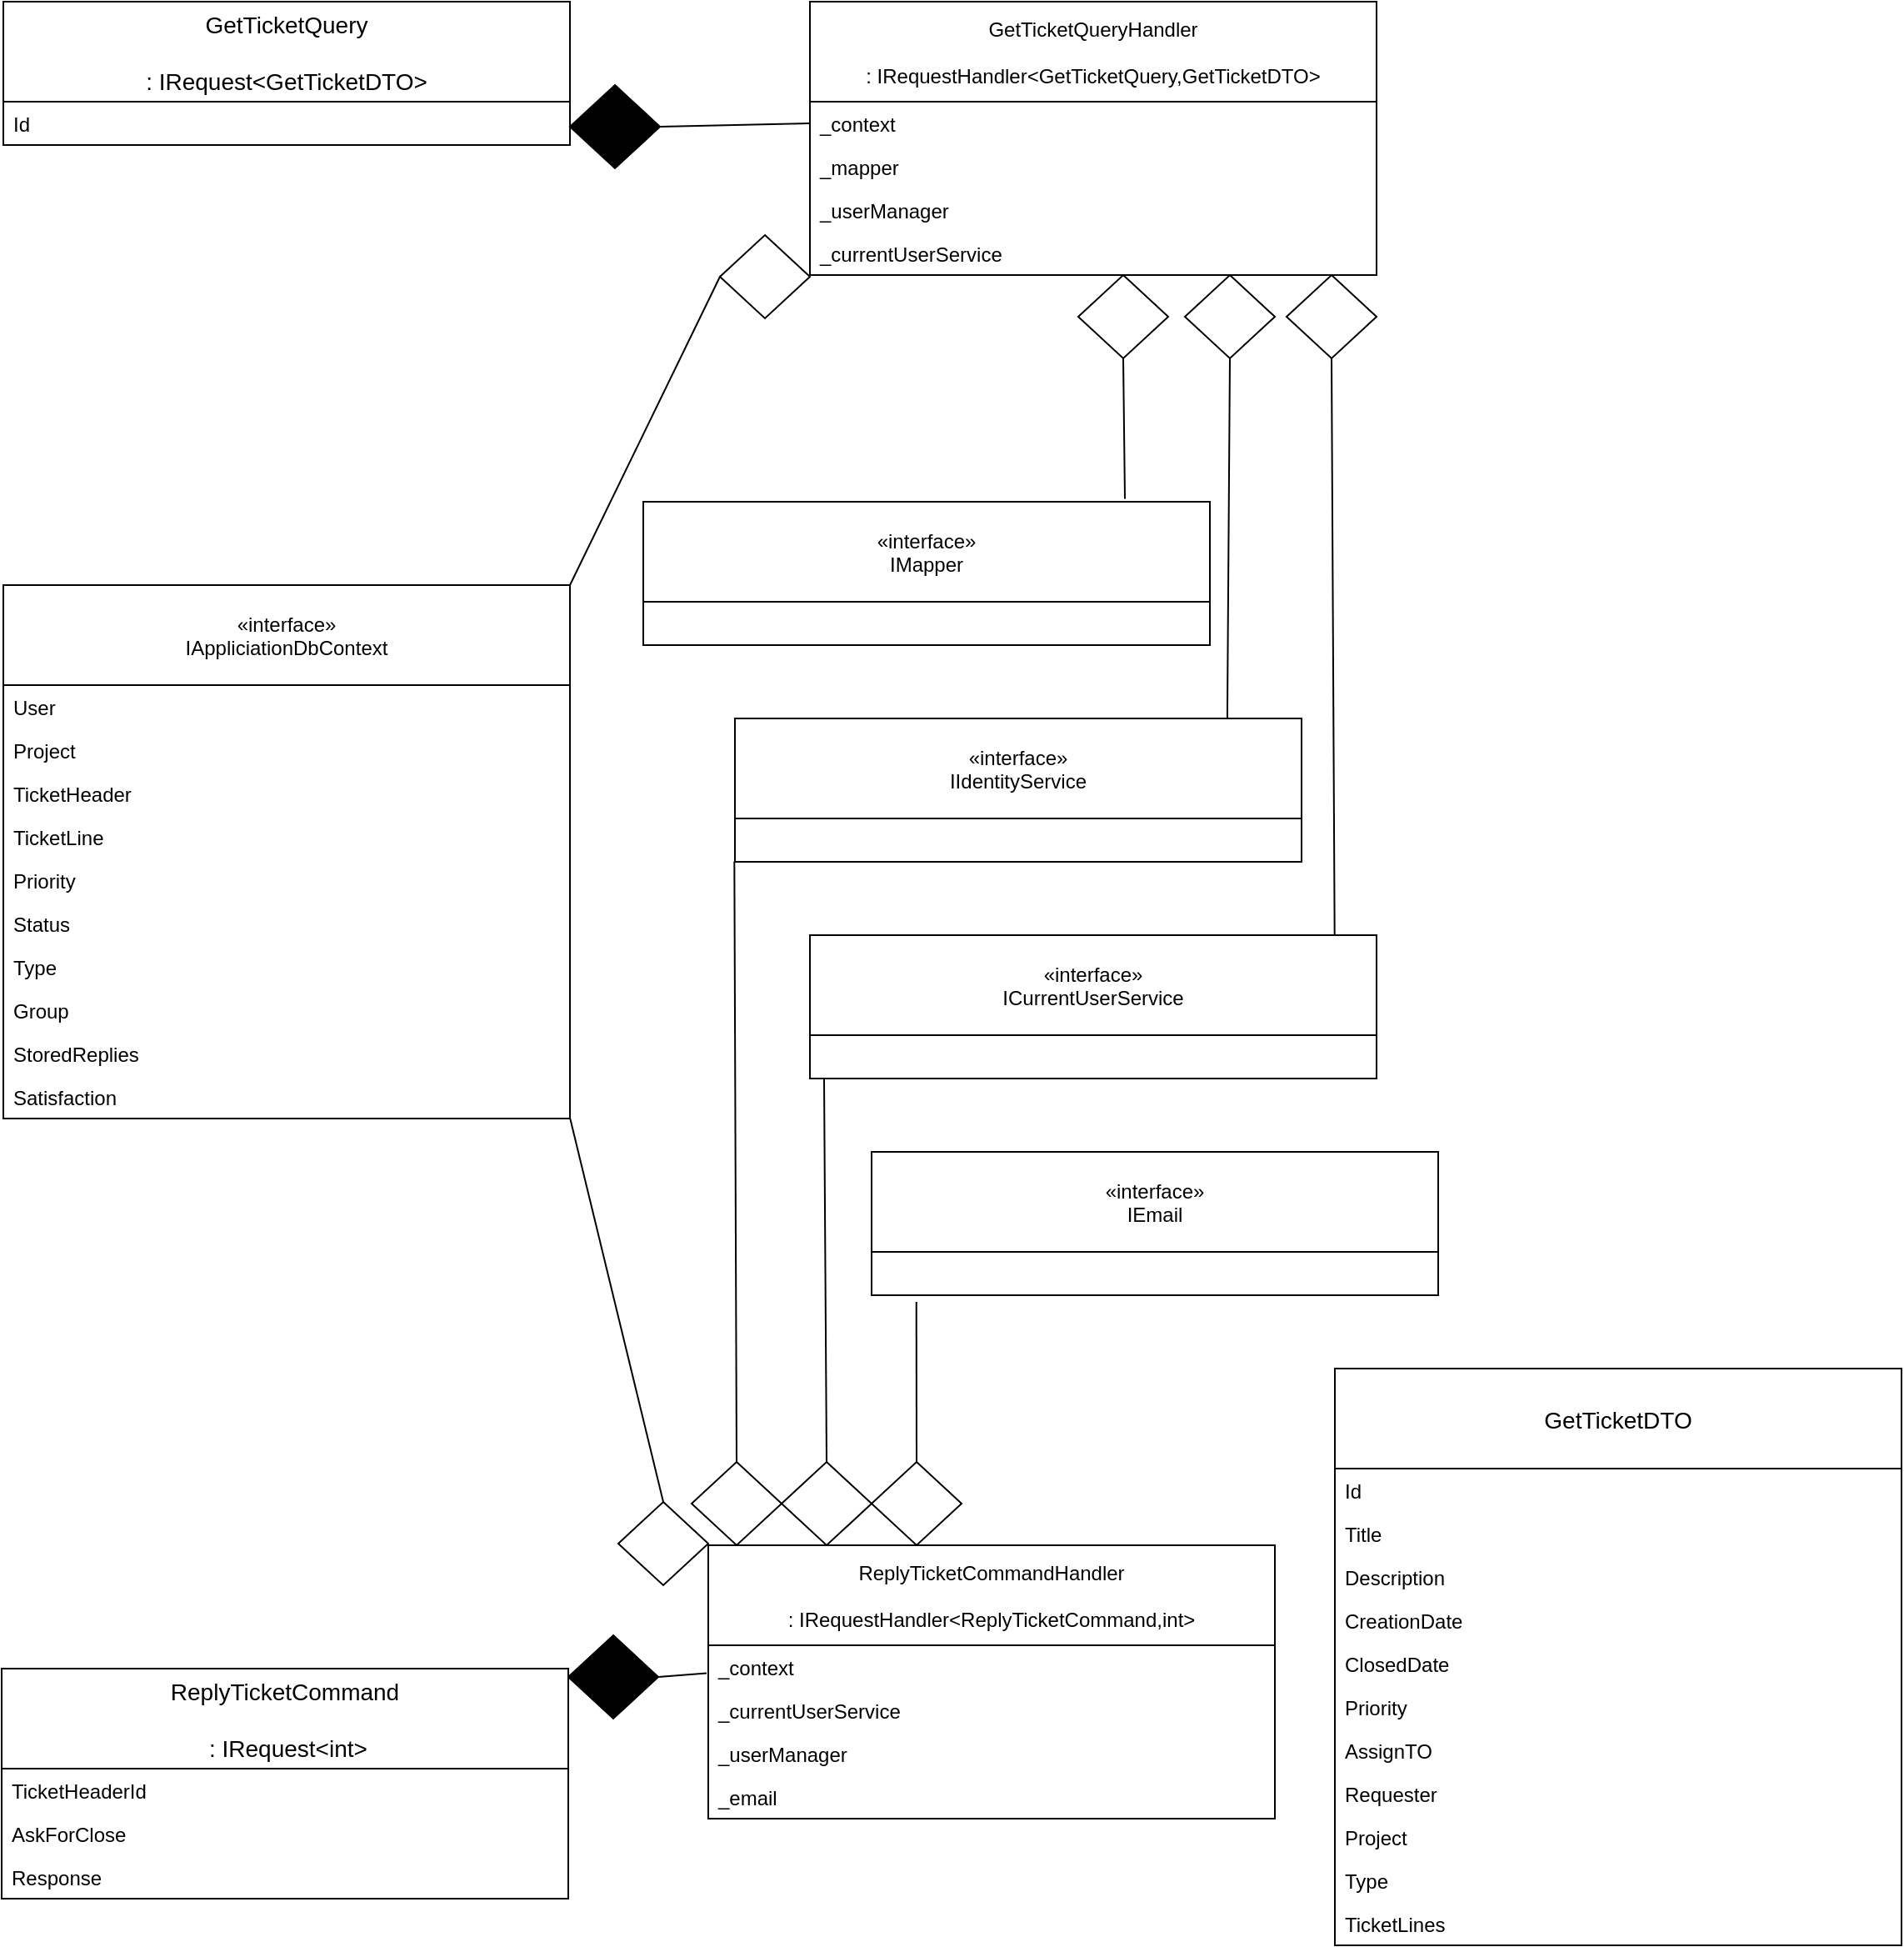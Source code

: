 <mxfile version="13.5.9" type="device"><diagram id="RY_ickRFo7CtdGnnilk1" name="Page-1"><mxGraphModel dx="1050" dy="985" grid="1" gridSize="10" guides="1" tooltips="1" connect="1" arrows="1" fold="1" page="1" pageScale="1" pageWidth="827" pageHeight="1169" math="0" shadow="0"><root><mxCell id="0"/><mxCell id="1" parent="0"/><mxCell id="Muqe_IPtZdExXZmelycw-71" value="" style="endArrow=none;html=1;entryX=0;entryY=0.5;entryDx=0;entryDy=0;exitX=1;exitY=0.5;exitDx=0;exitDy=0;exitPerimeter=0;" edge="1" parent="1" source="Muqe_IPtZdExXZmelycw-72" target="Muqe_IPtZdExXZmelycw-114"><mxGeometry width="50" height="50" relative="1" as="geometry"><mxPoint x="395" y="73" as="sourcePoint"/><mxPoint x="525" y="330" as="targetPoint"/></mxGeometry></mxCell><mxCell id="Muqe_IPtZdExXZmelycw-72" value="" style="strokeWidth=1;html=1;shape=mxgraph.flowchart.decision;whiteSpace=wrap;fillColor=#000000;" vertex="1" parent="1"><mxGeometry x="341" y="50" width="54" height="50" as="geometry"/></mxCell><mxCell id="Muqe_IPtZdExXZmelycw-73" value="" style="endArrow=none;html=1;entryX=1;entryY=0;entryDx=0;entryDy=0;exitX=0;exitY=0.5;exitDx=0;exitDy=0;exitPerimeter=0;" edge="1" parent="1" source="Muqe_IPtZdExXZmelycw-74" target="Muqe_IPtZdExXZmelycw-131"><mxGeometry width="50" height="50" relative="1" as="geometry"><mxPoint x="395" y="173" as="sourcePoint"/><mxPoint x="331" y="390" as="targetPoint"/></mxGeometry></mxCell><mxCell id="Muqe_IPtZdExXZmelycw-74" value="" style="strokeWidth=1;html=1;shape=mxgraph.flowchart.decision;whiteSpace=wrap;" vertex="1" parent="1"><mxGeometry x="431" y="140" width="54" height="50" as="geometry"/></mxCell><mxCell id="Muqe_IPtZdExXZmelycw-75" value="" style="endArrow=none;html=1;entryX=0.85;entryY=-0.02;entryDx=0;entryDy=0;exitX=0.5;exitY=1;exitDx=0;exitDy=0;exitPerimeter=0;entryPerimeter=0;" edge="1" parent="1" source="Muqe_IPtZdExXZmelycw-76" target="Muqe_IPtZdExXZmelycw-101"><mxGeometry width="50" height="50" relative="1" as="geometry"><mxPoint x="559" y="207" as="sourcePoint"/><mxPoint x="879" y="324" as="targetPoint"/></mxGeometry></mxCell><mxCell id="Muqe_IPtZdExXZmelycw-76" value="" style="strokeWidth=1;html=1;shape=mxgraph.flowchart.decision;whiteSpace=wrap;" vertex="1" parent="1"><mxGeometry x="646" y="164" width="54" height="50" as="geometry"/></mxCell><mxCell id="Muqe_IPtZdExXZmelycw-77" value="" style="endArrow=none;html=1;exitX=0.5;exitY=1;exitDx=0;exitDy=0;exitPerimeter=0;entryX=0.869;entryY=-0.006;entryDx=0;entryDy=0;entryPerimeter=0;" edge="1" parent="1" source="Muqe_IPtZdExXZmelycw-78" target="Muqe_IPtZdExXZmelycw-109"><mxGeometry width="50" height="50" relative="1" as="geometry"><mxPoint x="613" y="207" as="sourcePoint"/><mxPoint x="740" y="416" as="targetPoint"/></mxGeometry></mxCell><mxCell id="Muqe_IPtZdExXZmelycw-78" value="" style="strokeWidth=1;html=1;shape=mxgraph.flowchart.decision;whiteSpace=wrap;" vertex="1" parent="1"><mxGeometry x="710" y="164" width="54" height="50" as="geometry"/></mxCell><mxCell id="Muqe_IPtZdExXZmelycw-79" value="" style="strokeWidth=1;html=1;shape=mxgraph.flowchart.decision;whiteSpace=wrap;" vertex="1" parent="1"><mxGeometry x="771" y="164" width="54" height="50" as="geometry"/></mxCell><mxCell id="Muqe_IPtZdExXZmelycw-80" value="" style="endArrow=none;html=1;entryX=0.926;entryY=-0.002;entryDx=0;entryDy=0;exitX=0.5;exitY=1;exitDx=0;exitDy=0;exitPerimeter=0;entryPerimeter=0;" edge="1" parent="1" source="Muqe_IPtZdExXZmelycw-79" target="Muqe_IPtZdExXZmelycw-105"><mxGeometry width="50" height="50" relative="1" as="geometry"><mxPoint x="637" y="206" as="sourcePoint"/><mxPoint x="839" y="523" as="targetPoint"/></mxGeometry></mxCell><mxCell id="Muqe_IPtZdExXZmelycw-81" value="" style="endArrow=none;html=1;entryX=-0.003;entryY=0.646;entryDx=0;entryDy=0;exitX=1;exitY=0.5;exitDx=0;exitDy=0;exitPerimeter=0;entryPerimeter=0;" edge="1" parent="1" source="Muqe_IPtZdExXZmelycw-82" target="Muqe_IPtZdExXZmelycw-150"><mxGeometry width="50" height="50" relative="1" as="geometry"><mxPoint x="396" y="673" as="sourcePoint"/><mxPoint x="486" y="673" as="targetPoint"/></mxGeometry></mxCell><mxCell id="Muqe_IPtZdExXZmelycw-82" value="" style="strokeWidth=1;html=1;shape=mxgraph.flowchart.decision;whiteSpace=wrap;fillColor=#000000;" vertex="1" parent="1"><mxGeometry x="340" y="980" width="54" height="50" as="geometry"/></mxCell><mxCell id="Muqe_IPtZdExXZmelycw-83" value="" style="endArrow=none;html=1;exitX=0.5;exitY=0;exitDx=0;exitDy=0;exitPerimeter=0;entryX=0.025;entryY=0.991;entryDx=0;entryDy=0;entryPerimeter=0;" edge="1" parent="1" source="Muqe_IPtZdExXZmelycw-84" target="Muqe_IPtZdExXZmelycw-106"><mxGeometry width="50" height="50" relative="1" as="geometry"><mxPoint x="676" y="827" as="sourcePoint"/><mxPoint x="664.8" y="802.182" as="targetPoint"/></mxGeometry></mxCell><mxCell id="Muqe_IPtZdExXZmelycw-84" value="" style="strokeWidth=1;html=1;shape=mxgraph.flowchart.decision;whiteSpace=wrap;" vertex="1" parent="1"><mxGeometry x="468" y="876" width="54" height="50" as="geometry"/></mxCell><mxCell id="Muqe_IPtZdExXZmelycw-85" value="" style="strokeWidth=1;html=1;shape=mxgraph.flowchart.decision;whiteSpace=wrap;" vertex="1" parent="1"><mxGeometry x="414" y="876" width="54" height="50" as="geometry"/></mxCell><mxCell id="Muqe_IPtZdExXZmelycw-86" value="" style="endArrow=none;html=1;exitX=0.5;exitY=0;exitDx=0;exitDy=0;exitPerimeter=0;entryX=-0.001;entryY=0.991;entryDx=0;entryDy=0;entryPerimeter=0;" edge="1" parent="1" source="Muqe_IPtZdExXZmelycw-85" target="Muqe_IPtZdExXZmelycw-110"><mxGeometry width="50" height="50" relative="1" as="geometry"><mxPoint x="456" y="827" as="sourcePoint"/><mxPoint x="467.88" y="551.3" as="targetPoint"/></mxGeometry></mxCell><mxCell id="Muqe_IPtZdExXZmelycw-87" value="" style="strokeWidth=1;html=1;shape=mxgraph.flowchart.decision;whiteSpace=wrap;" vertex="1" parent="1"><mxGeometry x="370" y="900" width="54" height="50" as="geometry"/></mxCell><mxCell id="Muqe_IPtZdExXZmelycw-88" value="" style="endArrow=none;html=1;exitX=0.5;exitY=0;exitDx=0;exitDy=0;exitPerimeter=0;entryX=1;entryY=0.981;entryDx=0;entryDy=0;entryPerimeter=0;" edge="1" parent="1" source="Muqe_IPtZdExXZmelycw-87" target="Muqe_IPtZdExXZmelycw-141"><mxGeometry width="50" height="50" relative="1" as="geometry"><mxPoint x="416" y="827" as="sourcePoint"/><mxPoint x="440" y="503" as="targetPoint"/></mxGeometry></mxCell><mxCell id="Muqe_IPtZdExXZmelycw-89" value="GetTicketQuery&#10;&#10;: IRequest&lt;GetTicketDTO&gt;" style="swimlane;fontStyle=0;childLayout=stackLayout;horizontal=1;startSize=60;horizontalStack=0;resizeParent=1;resizeParentMax=0;resizeLast=0;collapsible=1;marginBottom=0;align=center;fontSize=14;" vertex="1" parent="1"><mxGeometry x="1" width="340" height="86" as="geometry"/></mxCell><mxCell id="Muqe_IPtZdExXZmelycw-90" value="Id" style="text;strokeColor=none;fillColor=none;align=left;verticalAlign=top;spacingLeft=4;spacingRight=4;overflow=hidden;rotatable=0;points=[[0,0.5],[1,0.5]];portConstraint=eastwest;" vertex="1" parent="Muqe_IPtZdExXZmelycw-89"><mxGeometry y="60" width="340" height="26" as="geometry"/></mxCell><mxCell id="Muqe_IPtZdExXZmelycw-101" value="«interface»&#10;IMapper" style="swimlane;fontStyle=0;childLayout=stackLayout;horizontal=1;startSize=60;fillColor=none;horizontalStack=0;resizeParent=1;resizeParentMax=0;resizeLast=0;collapsible=1;marginBottom=0;" vertex="1" parent="1"><mxGeometry x="385" y="300" width="340" height="86" as="geometry"/></mxCell><mxCell id="Muqe_IPtZdExXZmelycw-102" value=" " style="text;strokeColor=none;fillColor=none;align=left;verticalAlign=top;spacingLeft=4;spacingRight=4;overflow=hidden;rotatable=0;points=[[0,0.5],[1,0.5]];portConstraint=eastwest;" vertex="1" parent="Muqe_IPtZdExXZmelycw-101"><mxGeometry y="60" width="340" height="26" as="geometry"/></mxCell><mxCell id="Muqe_IPtZdExXZmelycw-105" value="«interface»&#10;ICurrentUserService" style="swimlane;fontStyle=0;childLayout=stackLayout;horizontal=1;startSize=60;fillColor=none;horizontalStack=0;resizeParent=1;resizeParentMax=0;resizeLast=0;collapsible=1;marginBottom=0;" vertex="1" parent="1"><mxGeometry x="485" y="560" width="340" height="86" as="geometry"/></mxCell><mxCell id="Muqe_IPtZdExXZmelycw-106" value=" " style="text;strokeColor=none;fillColor=none;align=left;verticalAlign=top;spacingLeft=4;spacingRight=4;overflow=hidden;rotatable=0;points=[[0,0.5],[1,0.5]];portConstraint=eastwest;" vertex="1" parent="Muqe_IPtZdExXZmelycw-105"><mxGeometry y="60" width="340" height="26" as="geometry"/></mxCell><mxCell id="Muqe_IPtZdExXZmelycw-109" value="«interface»&#10;IIdentityService" style="swimlane;fontStyle=0;childLayout=stackLayout;horizontal=1;startSize=60;fillColor=none;horizontalStack=0;resizeParent=1;resizeParentMax=0;resizeLast=0;collapsible=1;marginBottom=0;" vertex="1" parent="1"><mxGeometry x="440" y="430" width="340" height="86" as="geometry"/></mxCell><mxCell id="Muqe_IPtZdExXZmelycw-110" value=" " style="text;strokeColor=none;fillColor=none;align=left;verticalAlign=top;spacingLeft=4;spacingRight=4;overflow=hidden;rotatable=0;points=[[0,0.5],[1,0.5]];portConstraint=eastwest;" vertex="1" parent="Muqe_IPtZdExXZmelycw-109"><mxGeometry y="60" width="340" height="26" as="geometry"/></mxCell><mxCell id="Muqe_IPtZdExXZmelycw-113" value="GetTicketQueryHandler&#10;&#10;: IRequestHandler&lt;GetTicketQuery,GetTicketDTO&gt;" style="swimlane;fontStyle=0;childLayout=stackLayout;horizontal=1;startSize=60;fillColor=none;horizontalStack=0;resizeParent=1;resizeParentMax=0;resizeLast=0;collapsible=1;marginBottom=0;" vertex="1" parent="1"><mxGeometry x="485" width="340" height="164" as="geometry"/></mxCell><mxCell id="Muqe_IPtZdExXZmelycw-114" value="_context" style="text;strokeColor=none;fillColor=none;align=left;verticalAlign=top;spacingLeft=4;spacingRight=4;overflow=hidden;rotatable=0;points=[[0,0.5],[1,0.5]];portConstraint=eastwest;" vertex="1" parent="Muqe_IPtZdExXZmelycw-113"><mxGeometry y="60" width="340" height="26" as="geometry"/></mxCell><mxCell id="Muqe_IPtZdExXZmelycw-115" value="_mapper" style="text;strokeColor=none;fillColor=none;align=left;verticalAlign=top;spacingLeft=4;spacingRight=4;overflow=hidden;rotatable=0;points=[[0,0.5],[1,0.5]];portConstraint=eastwest;" vertex="1" parent="Muqe_IPtZdExXZmelycw-113"><mxGeometry y="86" width="340" height="26" as="geometry"/></mxCell><mxCell id="Muqe_IPtZdExXZmelycw-116" value="_userManager" style="text;strokeColor=none;fillColor=none;align=left;verticalAlign=top;spacingLeft=4;spacingRight=4;overflow=hidden;rotatable=0;points=[[0,0.5],[1,0.5]];portConstraint=eastwest;" vertex="1" parent="Muqe_IPtZdExXZmelycw-113"><mxGeometry y="112" width="340" height="26" as="geometry"/></mxCell><mxCell id="Muqe_IPtZdExXZmelycw-117" value="_currentUserService" style="text;strokeColor=none;fillColor=none;align=left;verticalAlign=top;spacingLeft=4;spacingRight=4;overflow=hidden;rotatable=0;points=[[0,0.5],[1,0.5]];portConstraint=eastwest;" vertex="1" parent="Muqe_IPtZdExXZmelycw-113"><mxGeometry y="138" width="340" height="26" as="geometry"/></mxCell><mxCell id="Muqe_IPtZdExXZmelycw-121" value="GetTicketDTO" style="swimlane;fontStyle=0;childLayout=stackLayout;horizontal=1;startSize=60;horizontalStack=0;resizeParent=1;resizeParentMax=0;resizeLast=0;collapsible=1;marginBottom=0;align=center;fontSize=14;" vertex="1" parent="1"><mxGeometry x="800" y="820" width="340" height="346" as="geometry"/></mxCell><mxCell id="Muqe_IPtZdExXZmelycw-122" value="Id" style="text;strokeColor=none;fillColor=none;align=left;verticalAlign=top;spacingLeft=4;spacingRight=4;overflow=hidden;rotatable=0;points=[[0,0.5],[1,0.5]];portConstraint=eastwest;" vertex="1" parent="Muqe_IPtZdExXZmelycw-121"><mxGeometry y="60" width="340" height="26" as="geometry"/></mxCell><mxCell id="Muqe_IPtZdExXZmelycw-123" value="Title" style="text;strokeColor=none;fillColor=none;align=left;verticalAlign=top;spacingLeft=4;spacingRight=4;overflow=hidden;rotatable=0;points=[[0,0.5],[1,0.5]];portConstraint=eastwest;" vertex="1" parent="Muqe_IPtZdExXZmelycw-121"><mxGeometry y="86" width="340" height="26" as="geometry"/></mxCell><mxCell id="Muqe_IPtZdExXZmelycw-124" value="Description" style="text;strokeColor=none;fillColor=none;align=left;verticalAlign=top;spacingLeft=4;spacingRight=4;overflow=hidden;rotatable=0;points=[[0,0.5],[1,0.5]];portConstraint=eastwest;" vertex="1" parent="Muqe_IPtZdExXZmelycw-121"><mxGeometry y="112" width="340" height="26" as="geometry"/></mxCell><mxCell id="Muqe_IPtZdExXZmelycw-125" value="CreationDate" style="text;strokeColor=none;fillColor=none;align=left;verticalAlign=top;spacingLeft=4;spacingRight=4;overflow=hidden;rotatable=0;points=[[0,0.5],[1,0.5]];portConstraint=eastwest;" vertex="1" parent="Muqe_IPtZdExXZmelycw-121"><mxGeometry y="138" width="340" height="26" as="geometry"/></mxCell><mxCell id="Muqe_IPtZdExXZmelycw-126" value="ClosedDate" style="text;strokeColor=none;fillColor=none;align=left;verticalAlign=top;spacingLeft=4;spacingRight=4;overflow=hidden;rotatable=0;points=[[0,0.5],[1,0.5]];portConstraint=eastwest;" vertex="1" parent="Muqe_IPtZdExXZmelycw-121"><mxGeometry y="164" width="340" height="26" as="geometry"/></mxCell><mxCell id="Muqe_IPtZdExXZmelycw-127" value="Priority" style="text;strokeColor=none;fillColor=none;align=left;verticalAlign=top;spacingLeft=4;spacingRight=4;overflow=hidden;rotatable=0;points=[[0,0.5],[1,0.5]];portConstraint=eastwest;" vertex="1" parent="Muqe_IPtZdExXZmelycw-121"><mxGeometry y="190" width="340" height="26" as="geometry"/></mxCell><mxCell id="Muqe_IPtZdExXZmelycw-128" value="AssignTO" style="text;strokeColor=none;fillColor=none;align=left;verticalAlign=top;spacingLeft=4;spacingRight=4;overflow=hidden;rotatable=0;points=[[0,0.5],[1,0.5]];portConstraint=eastwest;" vertex="1" parent="Muqe_IPtZdExXZmelycw-121"><mxGeometry y="216" width="340" height="26" as="geometry"/></mxCell><mxCell id="Muqe_IPtZdExXZmelycw-130" value="Requester" style="text;strokeColor=none;fillColor=none;align=left;verticalAlign=top;spacingLeft=4;spacingRight=4;overflow=hidden;rotatable=0;points=[[0,0.5],[1,0.5]];portConstraint=eastwest;" vertex="1" parent="Muqe_IPtZdExXZmelycw-121"><mxGeometry y="242" width="340" height="26" as="geometry"/></mxCell><mxCell id="Muqe_IPtZdExXZmelycw-171" value="Project" style="text;strokeColor=none;fillColor=none;align=left;verticalAlign=top;spacingLeft=4;spacingRight=4;overflow=hidden;rotatable=0;points=[[0,0.5],[1,0.5]];portConstraint=eastwest;" vertex="1" parent="Muqe_IPtZdExXZmelycw-121"><mxGeometry y="268" width="340" height="26" as="geometry"/></mxCell><mxCell id="Muqe_IPtZdExXZmelycw-172" value="Type" style="text;strokeColor=none;fillColor=none;align=left;verticalAlign=top;spacingLeft=4;spacingRight=4;overflow=hidden;rotatable=0;points=[[0,0.5],[1,0.5]];portConstraint=eastwest;" vertex="1" parent="Muqe_IPtZdExXZmelycw-121"><mxGeometry y="294" width="340" height="26" as="geometry"/></mxCell><mxCell id="Muqe_IPtZdExXZmelycw-173" value="TicketLines" style="text;strokeColor=none;fillColor=none;align=left;verticalAlign=top;spacingLeft=4;spacingRight=4;overflow=hidden;rotatable=0;points=[[0,0.5],[1,0.5]];portConstraint=eastwest;" vertex="1" parent="Muqe_IPtZdExXZmelycw-121"><mxGeometry y="320" width="340" height="26" as="geometry"/></mxCell><mxCell id="Muqe_IPtZdExXZmelycw-131" value="«interface»&#10;IAppliciationDbContext" style="swimlane;fontStyle=0;childLayout=stackLayout;horizontal=1;startSize=60;fillColor=none;horizontalStack=0;resizeParent=1;resizeParentMax=0;resizeLast=0;collapsible=1;marginBottom=0;" vertex="1" parent="1"><mxGeometry x="1" y="350" width="340" height="320" as="geometry"/></mxCell><mxCell id="Muqe_IPtZdExXZmelycw-132" value="User" style="text;strokeColor=none;fillColor=none;align=left;verticalAlign=top;spacingLeft=4;spacingRight=4;overflow=hidden;rotatable=0;points=[[0,0.5],[1,0.5]];portConstraint=eastwest;" vertex="1" parent="Muqe_IPtZdExXZmelycw-131"><mxGeometry y="60" width="340" height="26" as="geometry"/></mxCell><mxCell id="Muqe_IPtZdExXZmelycw-133" value="Project" style="text;strokeColor=none;fillColor=none;align=left;verticalAlign=top;spacingLeft=4;spacingRight=4;overflow=hidden;rotatable=0;points=[[0,0.5],[1,0.5]];portConstraint=eastwest;" vertex="1" parent="Muqe_IPtZdExXZmelycw-131"><mxGeometry y="86" width="340" height="26" as="geometry"/></mxCell><mxCell id="Muqe_IPtZdExXZmelycw-134" value="TicketHeader" style="text;strokeColor=none;fillColor=none;align=left;verticalAlign=top;spacingLeft=4;spacingRight=4;overflow=hidden;rotatable=0;points=[[0,0.5],[1,0.5]];portConstraint=eastwest;" vertex="1" parent="Muqe_IPtZdExXZmelycw-131"><mxGeometry y="112" width="340" height="26" as="geometry"/></mxCell><mxCell id="Muqe_IPtZdExXZmelycw-135" value="TicketLine" style="text;strokeColor=none;fillColor=none;align=left;verticalAlign=top;spacingLeft=4;spacingRight=4;overflow=hidden;rotatable=0;points=[[0,0.5],[1,0.5]];portConstraint=eastwest;" vertex="1" parent="Muqe_IPtZdExXZmelycw-131"><mxGeometry y="138" width="340" height="26" as="geometry"/></mxCell><mxCell id="Muqe_IPtZdExXZmelycw-136" value="Priority" style="text;strokeColor=none;fillColor=none;align=left;verticalAlign=top;spacingLeft=4;spacingRight=4;overflow=hidden;rotatable=0;points=[[0,0.5],[1,0.5]];portConstraint=eastwest;" vertex="1" parent="Muqe_IPtZdExXZmelycw-131"><mxGeometry y="164" width="340" height="26" as="geometry"/></mxCell><mxCell id="Muqe_IPtZdExXZmelycw-137" value="Status" style="text;strokeColor=none;fillColor=none;align=left;verticalAlign=top;spacingLeft=4;spacingRight=4;overflow=hidden;rotatable=0;points=[[0,0.5],[1,0.5]];portConstraint=eastwest;" vertex="1" parent="Muqe_IPtZdExXZmelycw-131"><mxGeometry y="190" width="340" height="26" as="geometry"/></mxCell><mxCell id="Muqe_IPtZdExXZmelycw-138" value="Type" style="text;strokeColor=none;fillColor=none;align=left;verticalAlign=top;spacingLeft=4;spacingRight=4;overflow=hidden;rotatable=0;points=[[0,0.5],[1,0.5]];portConstraint=eastwest;" vertex="1" parent="Muqe_IPtZdExXZmelycw-131"><mxGeometry y="216" width="340" height="26" as="geometry"/></mxCell><mxCell id="Muqe_IPtZdExXZmelycw-139" value="Group" style="text;strokeColor=none;fillColor=none;align=left;verticalAlign=top;spacingLeft=4;spacingRight=4;overflow=hidden;rotatable=0;points=[[0,0.5],[1,0.5]];portConstraint=eastwest;" vertex="1" parent="Muqe_IPtZdExXZmelycw-131"><mxGeometry y="242" width="340" height="26" as="geometry"/></mxCell><mxCell id="Muqe_IPtZdExXZmelycw-140" value="StoredReplies" style="text;strokeColor=none;fillColor=none;align=left;verticalAlign=top;spacingLeft=4;spacingRight=4;overflow=hidden;rotatable=0;points=[[0,0.5],[1,0.5]];portConstraint=eastwest;" vertex="1" parent="Muqe_IPtZdExXZmelycw-131"><mxGeometry y="268" width="340" height="26" as="geometry"/></mxCell><mxCell id="Muqe_IPtZdExXZmelycw-141" value="Satisfaction" style="text;strokeColor=none;fillColor=none;align=left;verticalAlign=top;spacingLeft=4;spacingRight=4;overflow=hidden;rotatable=0;points=[[0,0.5],[1,0.5]];portConstraint=eastwest;" vertex="1" parent="Muqe_IPtZdExXZmelycw-131"><mxGeometry y="294" width="340" height="26" as="geometry"/></mxCell><mxCell id="Muqe_IPtZdExXZmelycw-149" value="ReplyTicketCommandHandler&#10;&#10;: IRequestHandler&lt;ReplyTicketCommand,int&gt;" style="swimlane;fontStyle=0;childLayout=stackLayout;horizontal=1;startSize=60;fillColor=none;horizontalStack=0;resizeParent=1;resizeParentMax=0;resizeLast=0;collapsible=1;marginBottom=0;" vertex="1" parent="1"><mxGeometry x="424" y="926" width="340" height="164" as="geometry"/></mxCell><mxCell id="Muqe_IPtZdExXZmelycw-150" value="_context" style="text;strokeColor=none;fillColor=none;align=left;verticalAlign=top;spacingLeft=4;spacingRight=4;overflow=hidden;rotatable=0;points=[[0,0.5],[1,0.5]];portConstraint=eastwest;" vertex="1" parent="Muqe_IPtZdExXZmelycw-149"><mxGeometry y="60" width="340" height="26" as="geometry"/></mxCell><mxCell id="Muqe_IPtZdExXZmelycw-151" value="_currentUserService" style="text;strokeColor=none;fillColor=none;align=left;verticalAlign=top;spacingLeft=4;spacingRight=4;overflow=hidden;rotatable=0;points=[[0,0.5],[1,0.5]];portConstraint=eastwest;" vertex="1" parent="Muqe_IPtZdExXZmelycw-149"><mxGeometry y="86" width="340" height="26" as="geometry"/></mxCell><mxCell id="Muqe_IPtZdExXZmelycw-152" value="_userManager" style="text;strokeColor=none;fillColor=none;align=left;verticalAlign=top;spacingLeft=4;spacingRight=4;overflow=hidden;rotatable=0;points=[[0,0.5],[1,0.5]];portConstraint=eastwest;" vertex="1" parent="Muqe_IPtZdExXZmelycw-149"><mxGeometry y="112" width="340" height="26" as="geometry"/></mxCell><mxCell id="Muqe_IPtZdExXZmelycw-174" value="_email" style="text;strokeColor=none;fillColor=none;align=left;verticalAlign=top;spacingLeft=4;spacingRight=4;overflow=hidden;rotatable=0;points=[[0,0.5],[1,0.5]];portConstraint=eastwest;" vertex="1" parent="Muqe_IPtZdExXZmelycw-149"><mxGeometry y="138" width="340" height="26" as="geometry"/></mxCell><mxCell id="Muqe_IPtZdExXZmelycw-155" value="«interface»&#10;IEmail" style="swimlane;fontStyle=0;childLayout=stackLayout;horizontal=1;startSize=60;fillColor=none;horizontalStack=0;resizeParent=1;resizeParentMax=0;resizeLast=0;collapsible=1;marginBottom=0;" vertex="1" parent="1"><mxGeometry x="522" y="690" width="340" height="86" as="geometry"/></mxCell><mxCell id="Muqe_IPtZdExXZmelycw-156" value=" " style="text;strokeColor=none;fillColor=none;align=left;verticalAlign=top;spacingLeft=4;spacingRight=4;overflow=hidden;rotatable=0;points=[[0,0.5],[1,0.5]];portConstraint=eastwest;" vertex="1" parent="Muqe_IPtZdExXZmelycw-155"><mxGeometry y="60" width="340" height="26" as="geometry"/></mxCell><mxCell id="Muqe_IPtZdExXZmelycw-159" value="ReplyTicketCommand&#10;&#10; : IRequest&lt;int&gt;" style="swimlane;fontStyle=0;childLayout=stackLayout;horizontal=1;startSize=60;horizontalStack=0;resizeParent=1;resizeParentMax=0;resizeLast=0;collapsible=1;marginBottom=0;align=center;fontSize=14;" vertex="1" parent="1"><mxGeometry y="1000" width="340" height="138" as="geometry"/></mxCell><mxCell id="Muqe_IPtZdExXZmelycw-160" value="TicketHeaderId" style="text;strokeColor=none;fillColor=none;align=left;verticalAlign=top;spacingLeft=4;spacingRight=4;overflow=hidden;rotatable=0;points=[[0,0.5],[1,0.5]];portConstraint=eastwest;" vertex="1" parent="Muqe_IPtZdExXZmelycw-159"><mxGeometry y="60" width="340" height="26" as="geometry"/></mxCell><mxCell id="Muqe_IPtZdExXZmelycw-161" value="AskForClose" style="text;strokeColor=none;fillColor=none;align=left;verticalAlign=top;spacingLeft=4;spacingRight=4;overflow=hidden;rotatable=0;points=[[0,0.5],[1,0.5]];portConstraint=eastwest;" vertex="1" parent="Muqe_IPtZdExXZmelycw-159"><mxGeometry y="86" width="340" height="26" as="geometry"/></mxCell><mxCell id="Muqe_IPtZdExXZmelycw-162" value="Response" style="text;strokeColor=none;fillColor=none;align=left;verticalAlign=top;spacingLeft=4;spacingRight=4;overflow=hidden;rotatable=0;points=[[0,0.5],[1,0.5]];portConstraint=eastwest;" vertex="1" parent="Muqe_IPtZdExXZmelycw-159"><mxGeometry y="112" width="340" height="26" as="geometry"/></mxCell><mxCell id="Muqe_IPtZdExXZmelycw-175" value="" style="strokeWidth=1;html=1;shape=mxgraph.flowchart.decision;whiteSpace=wrap;" vertex="1" parent="1"><mxGeometry x="522" y="876" width="54" height="50" as="geometry"/></mxCell><mxCell id="Muqe_IPtZdExXZmelycw-176" value="" style="endArrow=none;html=1;exitX=0.5;exitY=0;exitDx=0;exitDy=0;exitPerimeter=0;entryX=0.079;entryY=1.154;entryDx=0;entryDy=0;entryPerimeter=0;" edge="1" source="Muqe_IPtZdExXZmelycw-175" parent="1" target="Muqe_IPtZdExXZmelycw-156"><mxGeometry width="50" height="50" relative="1" as="geometry"><mxPoint x="730" y="827" as="sourcePoint"/><mxPoint x="560" y="815.77" as="targetPoint"/></mxGeometry></mxCell></root></mxGraphModel></diagram></mxfile>